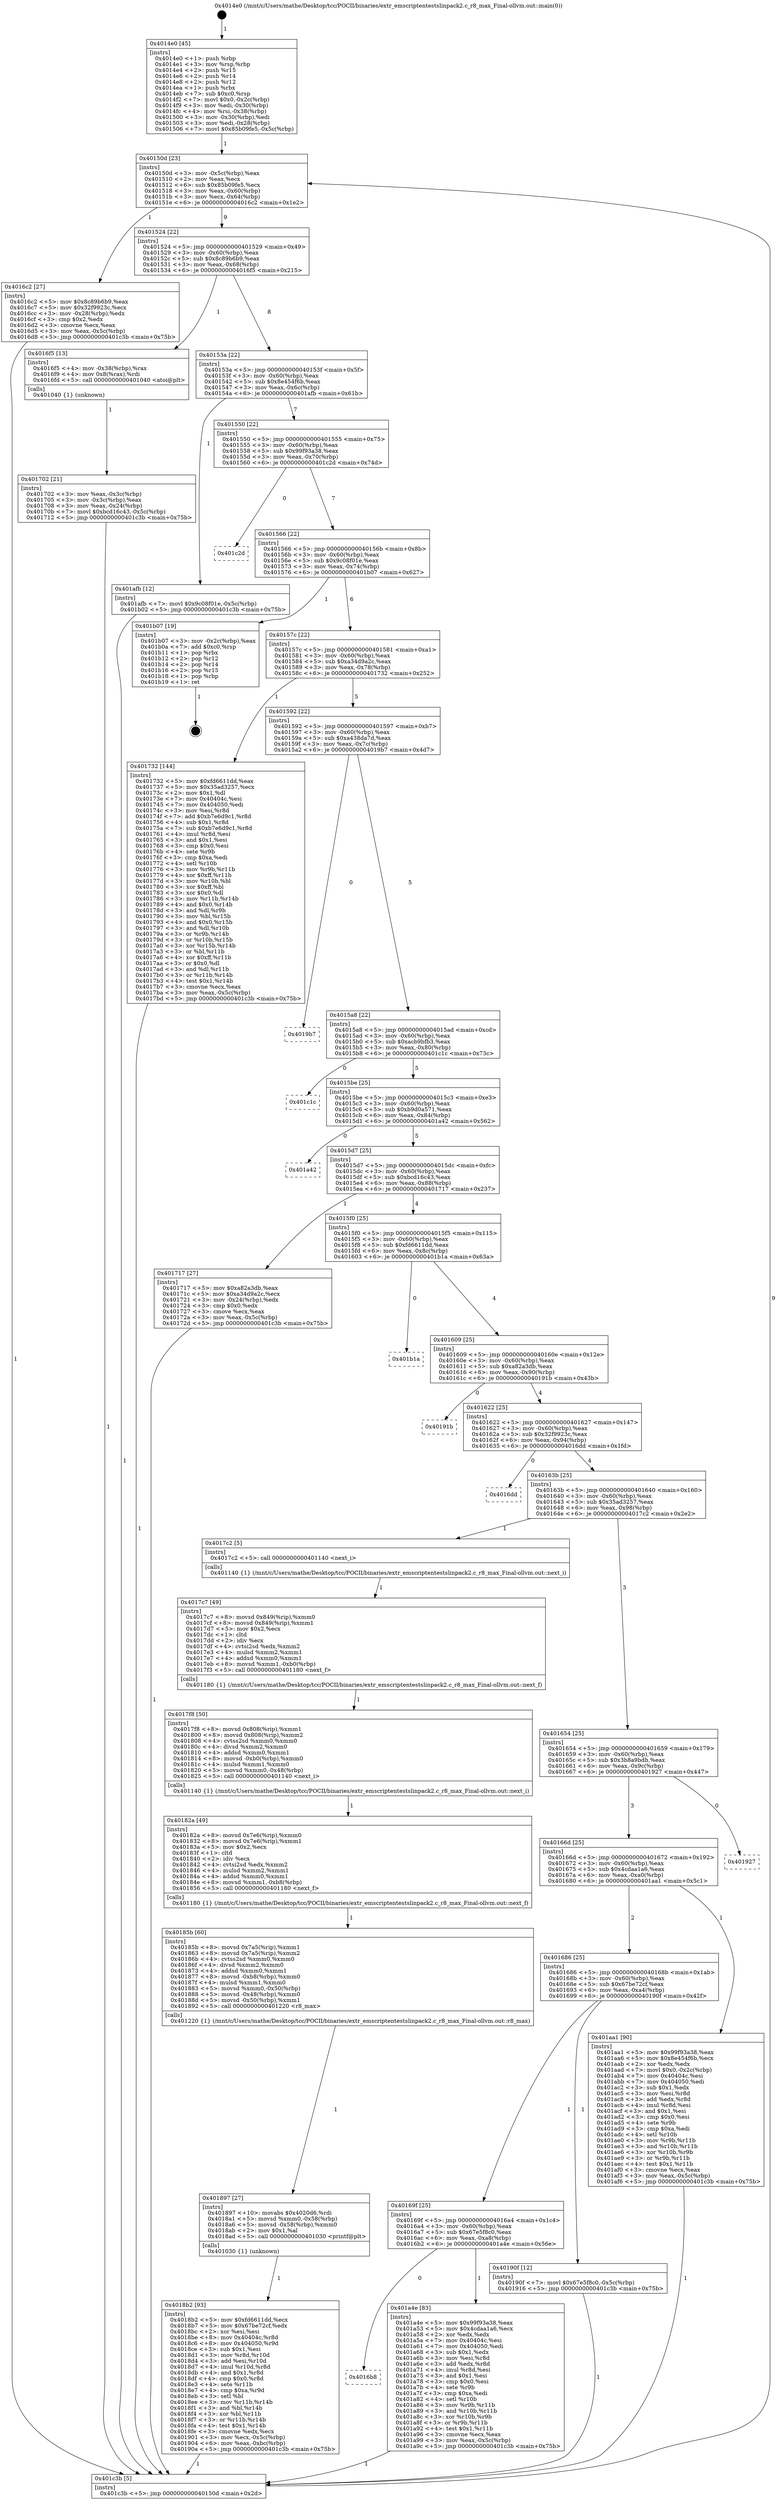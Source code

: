 digraph "0x4014e0" {
  label = "0x4014e0 (/mnt/c/Users/mathe/Desktop/tcc/POCII/binaries/extr_emscriptentestslinpack2.c_r8_max_Final-ollvm.out::main(0))"
  labelloc = "t"
  node[shape=record]

  Entry [label="",width=0.3,height=0.3,shape=circle,fillcolor=black,style=filled]
  "0x40150d" [label="{
     0x40150d [23]\l
     | [instrs]\l
     &nbsp;&nbsp;0x40150d \<+3\>: mov -0x5c(%rbp),%eax\l
     &nbsp;&nbsp;0x401510 \<+2\>: mov %eax,%ecx\l
     &nbsp;&nbsp;0x401512 \<+6\>: sub $0x85b09fe5,%ecx\l
     &nbsp;&nbsp;0x401518 \<+3\>: mov %eax,-0x60(%rbp)\l
     &nbsp;&nbsp;0x40151b \<+3\>: mov %ecx,-0x64(%rbp)\l
     &nbsp;&nbsp;0x40151e \<+6\>: je 00000000004016c2 \<main+0x1e2\>\l
  }"]
  "0x4016c2" [label="{
     0x4016c2 [27]\l
     | [instrs]\l
     &nbsp;&nbsp;0x4016c2 \<+5\>: mov $0x8c89b6b9,%eax\l
     &nbsp;&nbsp;0x4016c7 \<+5\>: mov $0x32f9923c,%ecx\l
     &nbsp;&nbsp;0x4016cc \<+3\>: mov -0x28(%rbp),%edx\l
     &nbsp;&nbsp;0x4016cf \<+3\>: cmp $0x2,%edx\l
     &nbsp;&nbsp;0x4016d2 \<+3\>: cmovne %ecx,%eax\l
     &nbsp;&nbsp;0x4016d5 \<+3\>: mov %eax,-0x5c(%rbp)\l
     &nbsp;&nbsp;0x4016d8 \<+5\>: jmp 0000000000401c3b \<main+0x75b\>\l
  }"]
  "0x401524" [label="{
     0x401524 [22]\l
     | [instrs]\l
     &nbsp;&nbsp;0x401524 \<+5\>: jmp 0000000000401529 \<main+0x49\>\l
     &nbsp;&nbsp;0x401529 \<+3\>: mov -0x60(%rbp),%eax\l
     &nbsp;&nbsp;0x40152c \<+5\>: sub $0x8c89b6b9,%eax\l
     &nbsp;&nbsp;0x401531 \<+3\>: mov %eax,-0x68(%rbp)\l
     &nbsp;&nbsp;0x401534 \<+6\>: je 00000000004016f5 \<main+0x215\>\l
  }"]
  "0x401c3b" [label="{
     0x401c3b [5]\l
     | [instrs]\l
     &nbsp;&nbsp;0x401c3b \<+5\>: jmp 000000000040150d \<main+0x2d\>\l
  }"]
  "0x4014e0" [label="{
     0x4014e0 [45]\l
     | [instrs]\l
     &nbsp;&nbsp;0x4014e0 \<+1\>: push %rbp\l
     &nbsp;&nbsp;0x4014e1 \<+3\>: mov %rsp,%rbp\l
     &nbsp;&nbsp;0x4014e4 \<+2\>: push %r15\l
     &nbsp;&nbsp;0x4014e6 \<+2\>: push %r14\l
     &nbsp;&nbsp;0x4014e8 \<+2\>: push %r12\l
     &nbsp;&nbsp;0x4014ea \<+1\>: push %rbx\l
     &nbsp;&nbsp;0x4014eb \<+7\>: sub $0xc0,%rsp\l
     &nbsp;&nbsp;0x4014f2 \<+7\>: movl $0x0,-0x2c(%rbp)\l
     &nbsp;&nbsp;0x4014f9 \<+3\>: mov %edi,-0x30(%rbp)\l
     &nbsp;&nbsp;0x4014fc \<+4\>: mov %rsi,-0x38(%rbp)\l
     &nbsp;&nbsp;0x401500 \<+3\>: mov -0x30(%rbp),%edi\l
     &nbsp;&nbsp;0x401503 \<+3\>: mov %edi,-0x28(%rbp)\l
     &nbsp;&nbsp;0x401506 \<+7\>: movl $0x85b09fe5,-0x5c(%rbp)\l
  }"]
  Exit [label="",width=0.3,height=0.3,shape=circle,fillcolor=black,style=filled,peripheries=2]
  "0x4016f5" [label="{
     0x4016f5 [13]\l
     | [instrs]\l
     &nbsp;&nbsp;0x4016f5 \<+4\>: mov -0x38(%rbp),%rax\l
     &nbsp;&nbsp;0x4016f9 \<+4\>: mov 0x8(%rax),%rdi\l
     &nbsp;&nbsp;0x4016fd \<+5\>: call 0000000000401040 \<atoi@plt\>\l
     | [calls]\l
     &nbsp;&nbsp;0x401040 \{1\} (unknown)\l
  }"]
  "0x40153a" [label="{
     0x40153a [22]\l
     | [instrs]\l
     &nbsp;&nbsp;0x40153a \<+5\>: jmp 000000000040153f \<main+0x5f\>\l
     &nbsp;&nbsp;0x40153f \<+3\>: mov -0x60(%rbp),%eax\l
     &nbsp;&nbsp;0x401542 \<+5\>: sub $0x8e454f6b,%eax\l
     &nbsp;&nbsp;0x401547 \<+3\>: mov %eax,-0x6c(%rbp)\l
     &nbsp;&nbsp;0x40154a \<+6\>: je 0000000000401afb \<main+0x61b\>\l
  }"]
  "0x401702" [label="{
     0x401702 [21]\l
     | [instrs]\l
     &nbsp;&nbsp;0x401702 \<+3\>: mov %eax,-0x3c(%rbp)\l
     &nbsp;&nbsp;0x401705 \<+3\>: mov -0x3c(%rbp),%eax\l
     &nbsp;&nbsp;0x401708 \<+3\>: mov %eax,-0x24(%rbp)\l
     &nbsp;&nbsp;0x40170b \<+7\>: movl $0xbcd16c43,-0x5c(%rbp)\l
     &nbsp;&nbsp;0x401712 \<+5\>: jmp 0000000000401c3b \<main+0x75b\>\l
  }"]
  "0x4016b8" [label="{
     0x4016b8\l
  }", style=dashed]
  "0x401afb" [label="{
     0x401afb [12]\l
     | [instrs]\l
     &nbsp;&nbsp;0x401afb \<+7\>: movl $0x9c08f01e,-0x5c(%rbp)\l
     &nbsp;&nbsp;0x401b02 \<+5\>: jmp 0000000000401c3b \<main+0x75b\>\l
  }"]
  "0x401550" [label="{
     0x401550 [22]\l
     | [instrs]\l
     &nbsp;&nbsp;0x401550 \<+5\>: jmp 0000000000401555 \<main+0x75\>\l
     &nbsp;&nbsp;0x401555 \<+3\>: mov -0x60(%rbp),%eax\l
     &nbsp;&nbsp;0x401558 \<+5\>: sub $0x99f93a38,%eax\l
     &nbsp;&nbsp;0x40155d \<+3\>: mov %eax,-0x70(%rbp)\l
     &nbsp;&nbsp;0x401560 \<+6\>: je 0000000000401c2d \<main+0x74d\>\l
  }"]
  "0x401a4e" [label="{
     0x401a4e [83]\l
     | [instrs]\l
     &nbsp;&nbsp;0x401a4e \<+5\>: mov $0x99f93a38,%eax\l
     &nbsp;&nbsp;0x401a53 \<+5\>: mov $0x4cdaa1a6,%ecx\l
     &nbsp;&nbsp;0x401a58 \<+2\>: xor %edx,%edx\l
     &nbsp;&nbsp;0x401a5a \<+7\>: mov 0x40404c,%esi\l
     &nbsp;&nbsp;0x401a61 \<+7\>: mov 0x404050,%edi\l
     &nbsp;&nbsp;0x401a68 \<+3\>: sub $0x1,%edx\l
     &nbsp;&nbsp;0x401a6b \<+3\>: mov %esi,%r8d\l
     &nbsp;&nbsp;0x401a6e \<+3\>: add %edx,%r8d\l
     &nbsp;&nbsp;0x401a71 \<+4\>: imul %r8d,%esi\l
     &nbsp;&nbsp;0x401a75 \<+3\>: and $0x1,%esi\l
     &nbsp;&nbsp;0x401a78 \<+3\>: cmp $0x0,%esi\l
     &nbsp;&nbsp;0x401a7b \<+4\>: sete %r9b\l
     &nbsp;&nbsp;0x401a7f \<+3\>: cmp $0xa,%edi\l
     &nbsp;&nbsp;0x401a82 \<+4\>: setl %r10b\l
     &nbsp;&nbsp;0x401a86 \<+3\>: mov %r9b,%r11b\l
     &nbsp;&nbsp;0x401a89 \<+3\>: and %r10b,%r11b\l
     &nbsp;&nbsp;0x401a8c \<+3\>: xor %r10b,%r9b\l
     &nbsp;&nbsp;0x401a8f \<+3\>: or %r9b,%r11b\l
     &nbsp;&nbsp;0x401a92 \<+4\>: test $0x1,%r11b\l
     &nbsp;&nbsp;0x401a96 \<+3\>: cmovne %ecx,%eax\l
     &nbsp;&nbsp;0x401a99 \<+3\>: mov %eax,-0x5c(%rbp)\l
     &nbsp;&nbsp;0x401a9c \<+5\>: jmp 0000000000401c3b \<main+0x75b\>\l
  }"]
  "0x401c2d" [label="{
     0x401c2d\l
  }", style=dashed]
  "0x401566" [label="{
     0x401566 [22]\l
     | [instrs]\l
     &nbsp;&nbsp;0x401566 \<+5\>: jmp 000000000040156b \<main+0x8b\>\l
     &nbsp;&nbsp;0x40156b \<+3\>: mov -0x60(%rbp),%eax\l
     &nbsp;&nbsp;0x40156e \<+5\>: sub $0x9c08f01e,%eax\l
     &nbsp;&nbsp;0x401573 \<+3\>: mov %eax,-0x74(%rbp)\l
     &nbsp;&nbsp;0x401576 \<+6\>: je 0000000000401b07 \<main+0x627\>\l
  }"]
  "0x40169f" [label="{
     0x40169f [25]\l
     | [instrs]\l
     &nbsp;&nbsp;0x40169f \<+5\>: jmp 00000000004016a4 \<main+0x1c4\>\l
     &nbsp;&nbsp;0x4016a4 \<+3\>: mov -0x60(%rbp),%eax\l
     &nbsp;&nbsp;0x4016a7 \<+5\>: sub $0x67e5f8c0,%eax\l
     &nbsp;&nbsp;0x4016ac \<+6\>: mov %eax,-0xa8(%rbp)\l
     &nbsp;&nbsp;0x4016b2 \<+6\>: je 0000000000401a4e \<main+0x56e\>\l
  }"]
  "0x401b07" [label="{
     0x401b07 [19]\l
     | [instrs]\l
     &nbsp;&nbsp;0x401b07 \<+3\>: mov -0x2c(%rbp),%eax\l
     &nbsp;&nbsp;0x401b0a \<+7\>: add $0xc0,%rsp\l
     &nbsp;&nbsp;0x401b11 \<+1\>: pop %rbx\l
     &nbsp;&nbsp;0x401b12 \<+2\>: pop %r12\l
     &nbsp;&nbsp;0x401b14 \<+2\>: pop %r14\l
     &nbsp;&nbsp;0x401b16 \<+2\>: pop %r15\l
     &nbsp;&nbsp;0x401b18 \<+1\>: pop %rbp\l
     &nbsp;&nbsp;0x401b19 \<+1\>: ret\l
  }"]
  "0x40157c" [label="{
     0x40157c [22]\l
     | [instrs]\l
     &nbsp;&nbsp;0x40157c \<+5\>: jmp 0000000000401581 \<main+0xa1\>\l
     &nbsp;&nbsp;0x401581 \<+3\>: mov -0x60(%rbp),%eax\l
     &nbsp;&nbsp;0x401584 \<+5\>: sub $0xa34d9a2c,%eax\l
     &nbsp;&nbsp;0x401589 \<+3\>: mov %eax,-0x78(%rbp)\l
     &nbsp;&nbsp;0x40158c \<+6\>: je 0000000000401732 \<main+0x252\>\l
  }"]
  "0x40190f" [label="{
     0x40190f [12]\l
     | [instrs]\l
     &nbsp;&nbsp;0x40190f \<+7\>: movl $0x67e5f8c0,-0x5c(%rbp)\l
     &nbsp;&nbsp;0x401916 \<+5\>: jmp 0000000000401c3b \<main+0x75b\>\l
  }"]
  "0x401732" [label="{
     0x401732 [144]\l
     | [instrs]\l
     &nbsp;&nbsp;0x401732 \<+5\>: mov $0xfd6611dd,%eax\l
     &nbsp;&nbsp;0x401737 \<+5\>: mov $0x35ad3257,%ecx\l
     &nbsp;&nbsp;0x40173c \<+2\>: mov $0x1,%dl\l
     &nbsp;&nbsp;0x40173e \<+7\>: mov 0x40404c,%esi\l
     &nbsp;&nbsp;0x401745 \<+7\>: mov 0x404050,%edi\l
     &nbsp;&nbsp;0x40174c \<+3\>: mov %esi,%r8d\l
     &nbsp;&nbsp;0x40174f \<+7\>: add $0xb7e6d9c1,%r8d\l
     &nbsp;&nbsp;0x401756 \<+4\>: sub $0x1,%r8d\l
     &nbsp;&nbsp;0x40175a \<+7\>: sub $0xb7e6d9c1,%r8d\l
     &nbsp;&nbsp;0x401761 \<+4\>: imul %r8d,%esi\l
     &nbsp;&nbsp;0x401765 \<+3\>: and $0x1,%esi\l
     &nbsp;&nbsp;0x401768 \<+3\>: cmp $0x0,%esi\l
     &nbsp;&nbsp;0x40176b \<+4\>: sete %r9b\l
     &nbsp;&nbsp;0x40176f \<+3\>: cmp $0xa,%edi\l
     &nbsp;&nbsp;0x401772 \<+4\>: setl %r10b\l
     &nbsp;&nbsp;0x401776 \<+3\>: mov %r9b,%r11b\l
     &nbsp;&nbsp;0x401779 \<+4\>: xor $0xff,%r11b\l
     &nbsp;&nbsp;0x40177d \<+3\>: mov %r10b,%bl\l
     &nbsp;&nbsp;0x401780 \<+3\>: xor $0xff,%bl\l
     &nbsp;&nbsp;0x401783 \<+3\>: xor $0x0,%dl\l
     &nbsp;&nbsp;0x401786 \<+3\>: mov %r11b,%r14b\l
     &nbsp;&nbsp;0x401789 \<+4\>: and $0x0,%r14b\l
     &nbsp;&nbsp;0x40178d \<+3\>: and %dl,%r9b\l
     &nbsp;&nbsp;0x401790 \<+3\>: mov %bl,%r15b\l
     &nbsp;&nbsp;0x401793 \<+4\>: and $0x0,%r15b\l
     &nbsp;&nbsp;0x401797 \<+3\>: and %dl,%r10b\l
     &nbsp;&nbsp;0x40179a \<+3\>: or %r9b,%r14b\l
     &nbsp;&nbsp;0x40179d \<+3\>: or %r10b,%r15b\l
     &nbsp;&nbsp;0x4017a0 \<+3\>: xor %r15b,%r14b\l
     &nbsp;&nbsp;0x4017a3 \<+3\>: or %bl,%r11b\l
     &nbsp;&nbsp;0x4017a6 \<+4\>: xor $0xff,%r11b\l
     &nbsp;&nbsp;0x4017aa \<+3\>: or $0x0,%dl\l
     &nbsp;&nbsp;0x4017ad \<+3\>: and %dl,%r11b\l
     &nbsp;&nbsp;0x4017b0 \<+3\>: or %r11b,%r14b\l
     &nbsp;&nbsp;0x4017b3 \<+4\>: test $0x1,%r14b\l
     &nbsp;&nbsp;0x4017b7 \<+3\>: cmovne %ecx,%eax\l
     &nbsp;&nbsp;0x4017ba \<+3\>: mov %eax,-0x5c(%rbp)\l
     &nbsp;&nbsp;0x4017bd \<+5\>: jmp 0000000000401c3b \<main+0x75b\>\l
  }"]
  "0x401592" [label="{
     0x401592 [22]\l
     | [instrs]\l
     &nbsp;&nbsp;0x401592 \<+5\>: jmp 0000000000401597 \<main+0xb7\>\l
     &nbsp;&nbsp;0x401597 \<+3\>: mov -0x60(%rbp),%eax\l
     &nbsp;&nbsp;0x40159a \<+5\>: sub $0xa438da7d,%eax\l
     &nbsp;&nbsp;0x40159f \<+3\>: mov %eax,-0x7c(%rbp)\l
     &nbsp;&nbsp;0x4015a2 \<+6\>: je 00000000004019b7 \<main+0x4d7\>\l
  }"]
  "0x401686" [label="{
     0x401686 [25]\l
     | [instrs]\l
     &nbsp;&nbsp;0x401686 \<+5\>: jmp 000000000040168b \<main+0x1ab\>\l
     &nbsp;&nbsp;0x40168b \<+3\>: mov -0x60(%rbp),%eax\l
     &nbsp;&nbsp;0x40168e \<+5\>: sub $0x67be72cf,%eax\l
     &nbsp;&nbsp;0x401693 \<+6\>: mov %eax,-0xa4(%rbp)\l
     &nbsp;&nbsp;0x401699 \<+6\>: je 000000000040190f \<main+0x42f\>\l
  }"]
  "0x4019b7" [label="{
     0x4019b7\l
  }", style=dashed]
  "0x4015a8" [label="{
     0x4015a8 [22]\l
     | [instrs]\l
     &nbsp;&nbsp;0x4015a8 \<+5\>: jmp 00000000004015ad \<main+0xcd\>\l
     &nbsp;&nbsp;0x4015ad \<+3\>: mov -0x60(%rbp),%eax\l
     &nbsp;&nbsp;0x4015b0 \<+5\>: sub $0xacb9bfb3,%eax\l
     &nbsp;&nbsp;0x4015b5 \<+3\>: mov %eax,-0x80(%rbp)\l
     &nbsp;&nbsp;0x4015b8 \<+6\>: je 0000000000401c1c \<main+0x73c\>\l
  }"]
  "0x401aa1" [label="{
     0x401aa1 [90]\l
     | [instrs]\l
     &nbsp;&nbsp;0x401aa1 \<+5\>: mov $0x99f93a38,%eax\l
     &nbsp;&nbsp;0x401aa6 \<+5\>: mov $0x8e454f6b,%ecx\l
     &nbsp;&nbsp;0x401aab \<+2\>: xor %edx,%edx\l
     &nbsp;&nbsp;0x401aad \<+7\>: movl $0x0,-0x2c(%rbp)\l
     &nbsp;&nbsp;0x401ab4 \<+7\>: mov 0x40404c,%esi\l
     &nbsp;&nbsp;0x401abb \<+7\>: mov 0x404050,%edi\l
     &nbsp;&nbsp;0x401ac2 \<+3\>: sub $0x1,%edx\l
     &nbsp;&nbsp;0x401ac5 \<+3\>: mov %esi,%r8d\l
     &nbsp;&nbsp;0x401ac8 \<+3\>: add %edx,%r8d\l
     &nbsp;&nbsp;0x401acb \<+4\>: imul %r8d,%esi\l
     &nbsp;&nbsp;0x401acf \<+3\>: and $0x1,%esi\l
     &nbsp;&nbsp;0x401ad2 \<+3\>: cmp $0x0,%esi\l
     &nbsp;&nbsp;0x401ad5 \<+4\>: sete %r9b\l
     &nbsp;&nbsp;0x401ad9 \<+3\>: cmp $0xa,%edi\l
     &nbsp;&nbsp;0x401adc \<+4\>: setl %r10b\l
     &nbsp;&nbsp;0x401ae0 \<+3\>: mov %r9b,%r11b\l
     &nbsp;&nbsp;0x401ae3 \<+3\>: and %r10b,%r11b\l
     &nbsp;&nbsp;0x401ae6 \<+3\>: xor %r10b,%r9b\l
     &nbsp;&nbsp;0x401ae9 \<+3\>: or %r9b,%r11b\l
     &nbsp;&nbsp;0x401aec \<+4\>: test $0x1,%r11b\l
     &nbsp;&nbsp;0x401af0 \<+3\>: cmovne %ecx,%eax\l
     &nbsp;&nbsp;0x401af3 \<+3\>: mov %eax,-0x5c(%rbp)\l
     &nbsp;&nbsp;0x401af6 \<+5\>: jmp 0000000000401c3b \<main+0x75b\>\l
  }"]
  "0x401c1c" [label="{
     0x401c1c\l
  }", style=dashed]
  "0x4015be" [label="{
     0x4015be [25]\l
     | [instrs]\l
     &nbsp;&nbsp;0x4015be \<+5\>: jmp 00000000004015c3 \<main+0xe3\>\l
     &nbsp;&nbsp;0x4015c3 \<+3\>: mov -0x60(%rbp),%eax\l
     &nbsp;&nbsp;0x4015c6 \<+5\>: sub $0xb9d0a571,%eax\l
     &nbsp;&nbsp;0x4015cb \<+6\>: mov %eax,-0x84(%rbp)\l
     &nbsp;&nbsp;0x4015d1 \<+6\>: je 0000000000401a42 \<main+0x562\>\l
  }"]
  "0x40166d" [label="{
     0x40166d [25]\l
     | [instrs]\l
     &nbsp;&nbsp;0x40166d \<+5\>: jmp 0000000000401672 \<main+0x192\>\l
     &nbsp;&nbsp;0x401672 \<+3\>: mov -0x60(%rbp),%eax\l
     &nbsp;&nbsp;0x401675 \<+5\>: sub $0x4cdaa1a6,%eax\l
     &nbsp;&nbsp;0x40167a \<+6\>: mov %eax,-0xa0(%rbp)\l
     &nbsp;&nbsp;0x401680 \<+6\>: je 0000000000401aa1 \<main+0x5c1\>\l
  }"]
  "0x401a42" [label="{
     0x401a42\l
  }", style=dashed]
  "0x4015d7" [label="{
     0x4015d7 [25]\l
     | [instrs]\l
     &nbsp;&nbsp;0x4015d7 \<+5\>: jmp 00000000004015dc \<main+0xfc\>\l
     &nbsp;&nbsp;0x4015dc \<+3\>: mov -0x60(%rbp),%eax\l
     &nbsp;&nbsp;0x4015df \<+5\>: sub $0xbcd16c43,%eax\l
     &nbsp;&nbsp;0x4015e4 \<+6\>: mov %eax,-0x88(%rbp)\l
     &nbsp;&nbsp;0x4015ea \<+6\>: je 0000000000401717 \<main+0x237\>\l
  }"]
  "0x401927" [label="{
     0x401927\l
  }", style=dashed]
  "0x401717" [label="{
     0x401717 [27]\l
     | [instrs]\l
     &nbsp;&nbsp;0x401717 \<+5\>: mov $0xa82a3db,%eax\l
     &nbsp;&nbsp;0x40171c \<+5\>: mov $0xa34d9a2c,%ecx\l
     &nbsp;&nbsp;0x401721 \<+3\>: mov -0x24(%rbp),%edx\l
     &nbsp;&nbsp;0x401724 \<+3\>: cmp $0x0,%edx\l
     &nbsp;&nbsp;0x401727 \<+3\>: cmove %ecx,%eax\l
     &nbsp;&nbsp;0x40172a \<+3\>: mov %eax,-0x5c(%rbp)\l
     &nbsp;&nbsp;0x40172d \<+5\>: jmp 0000000000401c3b \<main+0x75b\>\l
  }"]
  "0x4015f0" [label="{
     0x4015f0 [25]\l
     | [instrs]\l
     &nbsp;&nbsp;0x4015f0 \<+5\>: jmp 00000000004015f5 \<main+0x115\>\l
     &nbsp;&nbsp;0x4015f5 \<+3\>: mov -0x60(%rbp),%eax\l
     &nbsp;&nbsp;0x4015f8 \<+5\>: sub $0xfd6611dd,%eax\l
     &nbsp;&nbsp;0x4015fd \<+6\>: mov %eax,-0x8c(%rbp)\l
     &nbsp;&nbsp;0x401603 \<+6\>: je 0000000000401b1a \<main+0x63a\>\l
  }"]
  "0x4018b2" [label="{
     0x4018b2 [93]\l
     | [instrs]\l
     &nbsp;&nbsp;0x4018b2 \<+5\>: mov $0xfd6611dd,%ecx\l
     &nbsp;&nbsp;0x4018b7 \<+5\>: mov $0x67be72cf,%edx\l
     &nbsp;&nbsp;0x4018bc \<+2\>: xor %esi,%esi\l
     &nbsp;&nbsp;0x4018be \<+8\>: mov 0x40404c,%r8d\l
     &nbsp;&nbsp;0x4018c6 \<+8\>: mov 0x404050,%r9d\l
     &nbsp;&nbsp;0x4018ce \<+3\>: sub $0x1,%esi\l
     &nbsp;&nbsp;0x4018d1 \<+3\>: mov %r8d,%r10d\l
     &nbsp;&nbsp;0x4018d4 \<+3\>: add %esi,%r10d\l
     &nbsp;&nbsp;0x4018d7 \<+4\>: imul %r10d,%r8d\l
     &nbsp;&nbsp;0x4018db \<+4\>: and $0x1,%r8d\l
     &nbsp;&nbsp;0x4018df \<+4\>: cmp $0x0,%r8d\l
     &nbsp;&nbsp;0x4018e3 \<+4\>: sete %r11b\l
     &nbsp;&nbsp;0x4018e7 \<+4\>: cmp $0xa,%r9d\l
     &nbsp;&nbsp;0x4018eb \<+3\>: setl %bl\l
     &nbsp;&nbsp;0x4018ee \<+3\>: mov %r11b,%r14b\l
     &nbsp;&nbsp;0x4018f1 \<+3\>: and %bl,%r14b\l
     &nbsp;&nbsp;0x4018f4 \<+3\>: xor %bl,%r11b\l
     &nbsp;&nbsp;0x4018f7 \<+3\>: or %r11b,%r14b\l
     &nbsp;&nbsp;0x4018fa \<+4\>: test $0x1,%r14b\l
     &nbsp;&nbsp;0x4018fe \<+3\>: cmovne %edx,%ecx\l
     &nbsp;&nbsp;0x401901 \<+3\>: mov %ecx,-0x5c(%rbp)\l
     &nbsp;&nbsp;0x401904 \<+6\>: mov %eax,-0xbc(%rbp)\l
     &nbsp;&nbsp;0x40190a \<+5\>: jmp 0000000000401c3b \<main+0x75b\>\l
  }"]
  "0x401b1a" [label="{
     0x401b1a\l
  }", style=dashed]
  "0x401609" [label="{
     0x401609 [25]\l
     | [instrs]\l
     &nbsp;&nbsp;0x401609 \<+5\>: jmp 000000000040160e \<main+0x12e\>\l
     &nbsp;&nbsp;0x40160e \<+3\>: mov -0x60(%rbp),%eax\l
     &nbsp;&nbsp;0x401611 \<+5\>: sub $0xa82a3db,%eax\l
     &nbsp;&nbsp;0x401616 \<+6\>: mov %eax,-0x90(%rbp)\l
     &nbsp;&nbsp;0x40161c \<+6\>: je 000000000040191b \<main+0x43b\>\l
  }"]
  "0x401897" [label="{
     0x401897 [27]\l
     | [instrs]\l
     &nbsp;&nbsp;0x401897 \<+10\>: movabs $0x4020d6,%rdi\l
     &nbsp;&nbsp;0x4018a1 \<+5\>: movsd %xmm0,-0x58(%rbp)\l
     &nbsp;&nbsp;0x4018a6 \<+5\>: movsd -0x58(%rbp),%xmm0\l
     &nbsp;&nbsp;0x4018ab \<+2\>: mov $0x1,%al\l
     &nbsp;&nbsp;0x4018ad \<+5\>: call 0000000000401030 \<printf@plt\>\l
     | [calls]\l
     &nbsp;&nbsp;0x401030 \{1\} (unknown)\l
  }"]
  "0x40191b" [label="{
     0x40191b\l
  }", style=dashed]
  "0x401622" [label="{
     0x401622 [25]\l
     | [instrs]\l
     &nbsp;&nbsp;0x401622 \<+5\>: jmp 0000000000401627 \<main+0x147\>\l
     &nbsp;&nbsp;0x401627 \<+3\>: mov -0x60(%rbp),%eax\l
     &nbsp;&nbsp;0x40162a \<+5\>: sub $0x32f9923c,%eax\l
     &nbsp;&nbsp;0x40162f \<+6\>: mov %eax,-0x94(%rbp)\l
     &nbsp;&nbsp;0x401635 \<+6\>: je 00000000004016dd \<main+0x1fd\>\l
  }"]
  "0x40185b" [label="{
     0x40185b [60]\l
     | [instrs]\l
     &nbsp;&nbsp;0x40185b \<+8\>: movsd 0x7a5(%rip),%xmm1\l
     &nbsp;&nbsp;0x401863 \<+8\>: movsd 0x7a5(%rip),%xmm2\l
     &nbsp;&nbsp;0x40186b \<+4\>: cvtss2sd %xmm0,%xmm0\l
     &nbsp;&nbsp;0x40186f \<+4\>: divsd %xmm2,%xmm0\l
     &nbsp;&nbsp;0x401873 \<+4\>: addsd %xmm0,%xmm1\l
     &nbsp;&nbsp;0x401877 \<+8\>: movsd -0xb8(%rbp),%xmm0\l
     &nbsp;&nbsp;0x40187f \<+4\>: mulsd %xmm1,%xmm0\l
     &nbsp;&nbsp;0x401883 \<+5\>: movsd %xmm0,-0x50(%rbp)\l
     &nbsp;&nbsp;0x401888 \<+5\>: movsd -0x48(%rbp),%xmm0\l
     &nbsp;&nbsp;0x40188d \<+5\>: movsd -0x50(%rbp),%xmm1\l
     &nbsp;&nbsp;0x401892 \<+5\>: call 0000000000401220 \<r8_max\>\l
     | [calls]\l
     &nbsp;&nbsp;0x401220 \{1\} (/mnt/c/Users/mathe/Desktop/tcc/POCII/binaries/extr_emscriptentestslinpack2.c_r8_max_Final-ollvm.out::r8_max)\l
  }"]
  "0x4016dd" [label="{
     0x4016dd\l
  }", style=dashed]
  "0x40163b" [label="{
     0x40163b [25]\l
     | [instrs]\l
     &nbsp;&nbsp;0x40163b \<+5\>: jmp 0000000000401640 \<main+0x160\>\l
     &nbsp;&nbsp;0x401640 \<+3\>: mov -0x60(%rbp),%eax\l
     &nbsp;&nbsp;0x401643 \<+5\>: sub $0x35ad3257,%eax\l
     &nbsp;&nbsp;0x401648 \<+6\>: mov %eax,-0x98(%rbp)\l
     &nbsp;&nbsp;0x40164e \<+6\>: je 00000000004017c2 \<main+0x2e2\>\l
  }"]
  "0x40182a" [label="{
     0x40182a [49]\l
     | [instrs]\l
     &nbsp;&nbsp;0x40182a \<+8\>: movsd 0x7e6(%rip),%xmm0\l
     &nbsp;&nbsp;0x401832 \<+8\>: movsd 0x7e6(%rip),%xmm1\l
     &nbsp;&nbsp;0x40183a \<+5\>: mov $0x2,%ecx\l
     &nbsp;&nbsp;0x40183f \<+1\>: cltd\l
     &nbsp;&nbsp;0x401840 \<+2\>: idiv %ecx\l
     &nbsp;&nbsp;0x401842 \<+4\>: cvtsi2sd %edx,%xmm2\l
     &nbsp;&nbsp;0x401846 \<+4\>: mulsd %xmm2,%xmm1\l
     &nbsp;&nbsp;0x40184a \<+4\>: addsd %xmm0,%xmm1\l
     &nbsp;&nbsp;0x40184e \<+8\>: movsd %xmm1,-0xb8(%rbp)\l
     &nbsp;&nbsp;0x401856 \<+5\>: call 0000000000401180 \<next_f\>\l
     | [calls]\l
     &nbsp;&nbsp;0x401180 \{1\} (/mnt/c/Users/mathe/Desktop/tcc/POCII/binaries/extr_emscriptentestslinpack2.c_r8_max_Final-ollvm.out::next_f)\l
  }"]
  "0x4017c2" [label="{
     0x4017c2 [5]\l
     | [instrs]\l
     &nbsp;&nbsp;0x4017c2 \<+5\>: call 0000000000401140 \<next_i\>\l
     | [calls]\l
     &nbsp;&nbsp;0x401140 \{1\} (/mnt/c/Users/mathe/Desktop/tcc/POCII/binaries/extr_emscriptentestslinpack2.c_r8_max_Final-ollvm.out::next_i)\l
  }"]
  "0x401654" [label="{
     0x401654 [25]\l
     | [instrs]\l
     &nbsp;&nbsp;0x401654 \<+5\>: jmp 0000000000401659 \<main+0x179\>\l
     &nbsp;&nbsp;0x401659 \<+3\>: mov -0x60(%rbp),%eax\l
     &nbsp;&nbsp;0x40165c \<+5\>: sub $0x3b8a9bdb,%eax\l
     &nbsp;&nbsp;0x401661 \<+6\>: mov %eax,-0x9c(%rbp)\l
     &nbsp;&nbsp;0x401667 \<+6\>: je 0000000000401927 \<main+0x447\>\l
  }"]
  "0x4017c7" [label="{
     0x4017c7 [49]\l
     | [instrs]\l
     &nbsp;&nbsp;0x4017c7 \<+8\>: movsd 0x849(%rip),%xmm0\l
     &nbsp;&nbsp;0x4017cf \<+8\>: movsd 0x849(%rip),%xmm1\l
     &nbsp;&nbsp;0x4017d7 \<+5\>: mov $0x2,%ecx\l
     &nbsp;&nbsp;0x4017dc \<+1\>: cltd\l
     &nbsp;&nbsp;0x4017dd \<+2\>: idiv %ecx\l
     &nbsp;&nbsp;0x4017df \<+4\>: cvtsi2sd %edx,%xmm2\l
     &nbsp;&nbsp;0x4017e3 \<+4\>: mulsd %xmm2,%xmm1\l
     &nbsp;&nbsp;0x4017e7 \<+4\>: addsd %xmm0,%xmm1\l
     &nbsp;&nbsp;0x4017eb \<+8\>: movsd %xmm1,-0xb0(%rbp)\l
     &nbsp;&nbsp;0x4017f3 \<+5\>: call 0000000000401180 \<next_f\>\l
     | [calls]\l
     &nbsp;&nbsp;0x401180 \{1\} (/mnt/c/Users/mathe/Desktop/tcc/POCII/binaries/extr_emscriptentestslinpack2.c_r8_max_Final-ollvm.out::next_f)\l
  }"]
  "0x4017f8" [label="{
     0x4017f8 [50]\l
     | [instrs]\l
     &nbsp;&nbsp;0x4017f8 \<+8\>: movsd 0x808(%rip),%xmm1\l
     &nbsp;&nbsp;0x401800 \<+8\>: movsd 0x808(%rip),%xmm2\l
     &nbsp;&nbsp;0x401808 \<+4\>: cvtss2sd %xmm0,%xmm0\l
     &nbsp;&nbsp;0x40180c \<+4\>: divsd %xmm2,%xmm0\l
     &nbsp;&nbsp;0x401810 \<+4\>: addsd %xmm0,%xmm1\l
     &nbsp;&nbsp;0x401814 \<+8\>: movsd -0xb0(%rbp),%xmm0\l
     &nbsp;&nbsp;0x40181c \<+4\>: mulsd %xmm1,%xmm0\l
     &nbsp;&nbsp;0x401820 \<+5\>: movsd %xmm0,-0x48(%rbp)\l
     &nbsp;&nbsp;0x401825 \<+5\>: call 0000000000401140 \<next_i\>\l
     | [calls]\l
     &nbsp;&nbsp;0x401140 \{1\} (/mnt/c/Users/mathe/Desktop/tcc/POCII/binaries/extr_emscriptentestslinpack2.c_r8_max_Final-ollvm.out::next_i)\l
  }"]
  Entry -> "0x4014e0" [label=" 1"]
  "0x40150d" -> "0x4016c2" [label=" 1"]
  "0x40150d" -> "0x401524" [label=" 9"]
  "0x4016c2" -> "0x401c3b" [label=" 1"]
  "0x4014e0" -> "0x40150d" [label=" 1"]
  "0x401c3b" -> "0x40150d" [label=" 9"]
  "0x401b07" -> Exit [label=" 1"]
  "0x401524" -> "0x4016f5" [label=" 1"]
  "0x401524" -> "0x40153a" [label=" 8"]
  "0x4016f5" -> "0x401702" [label=" 1"]
  "0x401702" -> "0x401c3b" [label=" 1"]
  "0x401afb" -> "0x401c3b" [label=" 1"]
  "0x40153a" -> "0x401afb" [label=" 1"]
  "0x40153a" -> "0x401550" [label=" 7"]
  "0x401aa1" -> "0x401c3b" [label=" 1"]
  "0x401550" -> "0x401c2d" [label=" 0"]
  "0x401550" -> "0x401566" [label=" 7"]
  "0x401a4e" -> "0x401c3b" [label=" 1"]
  "0x401566" -> "0x401b07" [label=" 1"]
  "0x401566" -> "0x40157c" [label=" 6"]
  "0x40169f" -> "0x401a4e" [label=" 1"]
  "0x40157c" -> "0x401732" [label=" 1"]
  "0x40157c" -> "0x401592" [label=" 5"]
  "0x40169f" -> "0x4016b8" [label=" 0"]
  "0x401592" -> "0x4019b7" [label=" 0"]
  "0x401592" -> "0x4015a8" [label=" 5"]
  "0x401686" -> "0x40169f" [label=" 1"]
  "0x4015a8" -> "0x401c1c" [label=" 0"]
  "0x4015a8" -> "0x4015be" [label=" 5"]
  "0x401686" -> "0x40190f" [label=" 1"]
  "0x4015be" -> "0x401a42" [label=" 0"]
  "0x4015be" -> "0x4015d7" [label=" 5"]
  "0x40166d" -> "0x401686" [label=" 2"]
  "0x4015d7" -> "0x401717" [label=" 1"]
  "0x4015d7" -> "0x4015f0" [label=" 4"]
  "0x401717" -> "0x401c3b" [label=" 1"]
  "0x401732" -> "0x401c3b" [label=" 1"]
  "0x40166d" -> "0x401aa1" [label=" 1"]
  "0x4015f0" -> "0x401b1a" [label=" 0"]
  "0x4015f0" -> "0x401609" [label=" 4"]
  "0x401654" -> "0x40166d" [label=" 3"]
  "0x401609" -> "0x40191b" [label=" 0"]
  "0x401609" -> "0x401622" [label=" 4"]
  "0x401654" -> "0x401927" [label=" 0"]
  "0x401622" -> "0x4016dd" [label=" 0"]
  "0x401622" -> "0x40163b" [label=" 4"]
  "0x40190f" -> "0x401c3b" [label=" 1"]
  "0x40163b" -> "0x4017c2" [label=" 1"]
  "0x40163b" -> "0x401654" [label=" 3"]
  "0x4017c2" -> "0x4017c7" [label=" 1"]
  "0x4017c7" -> "0x4017f8" [label=" 1"]
  "0x4017f8" -> "0x40182a" [label=" 1"]
  "0x40182a" -> "0x40185b" [label=" 1"]
  "0x40185b" -> "0x401897" [label=" 1"]
  "0x401897" -> "0x4018b2" [label=" 1"]
  "0x4018b2" -> "0x401c3b" [label=" 1"]
}
